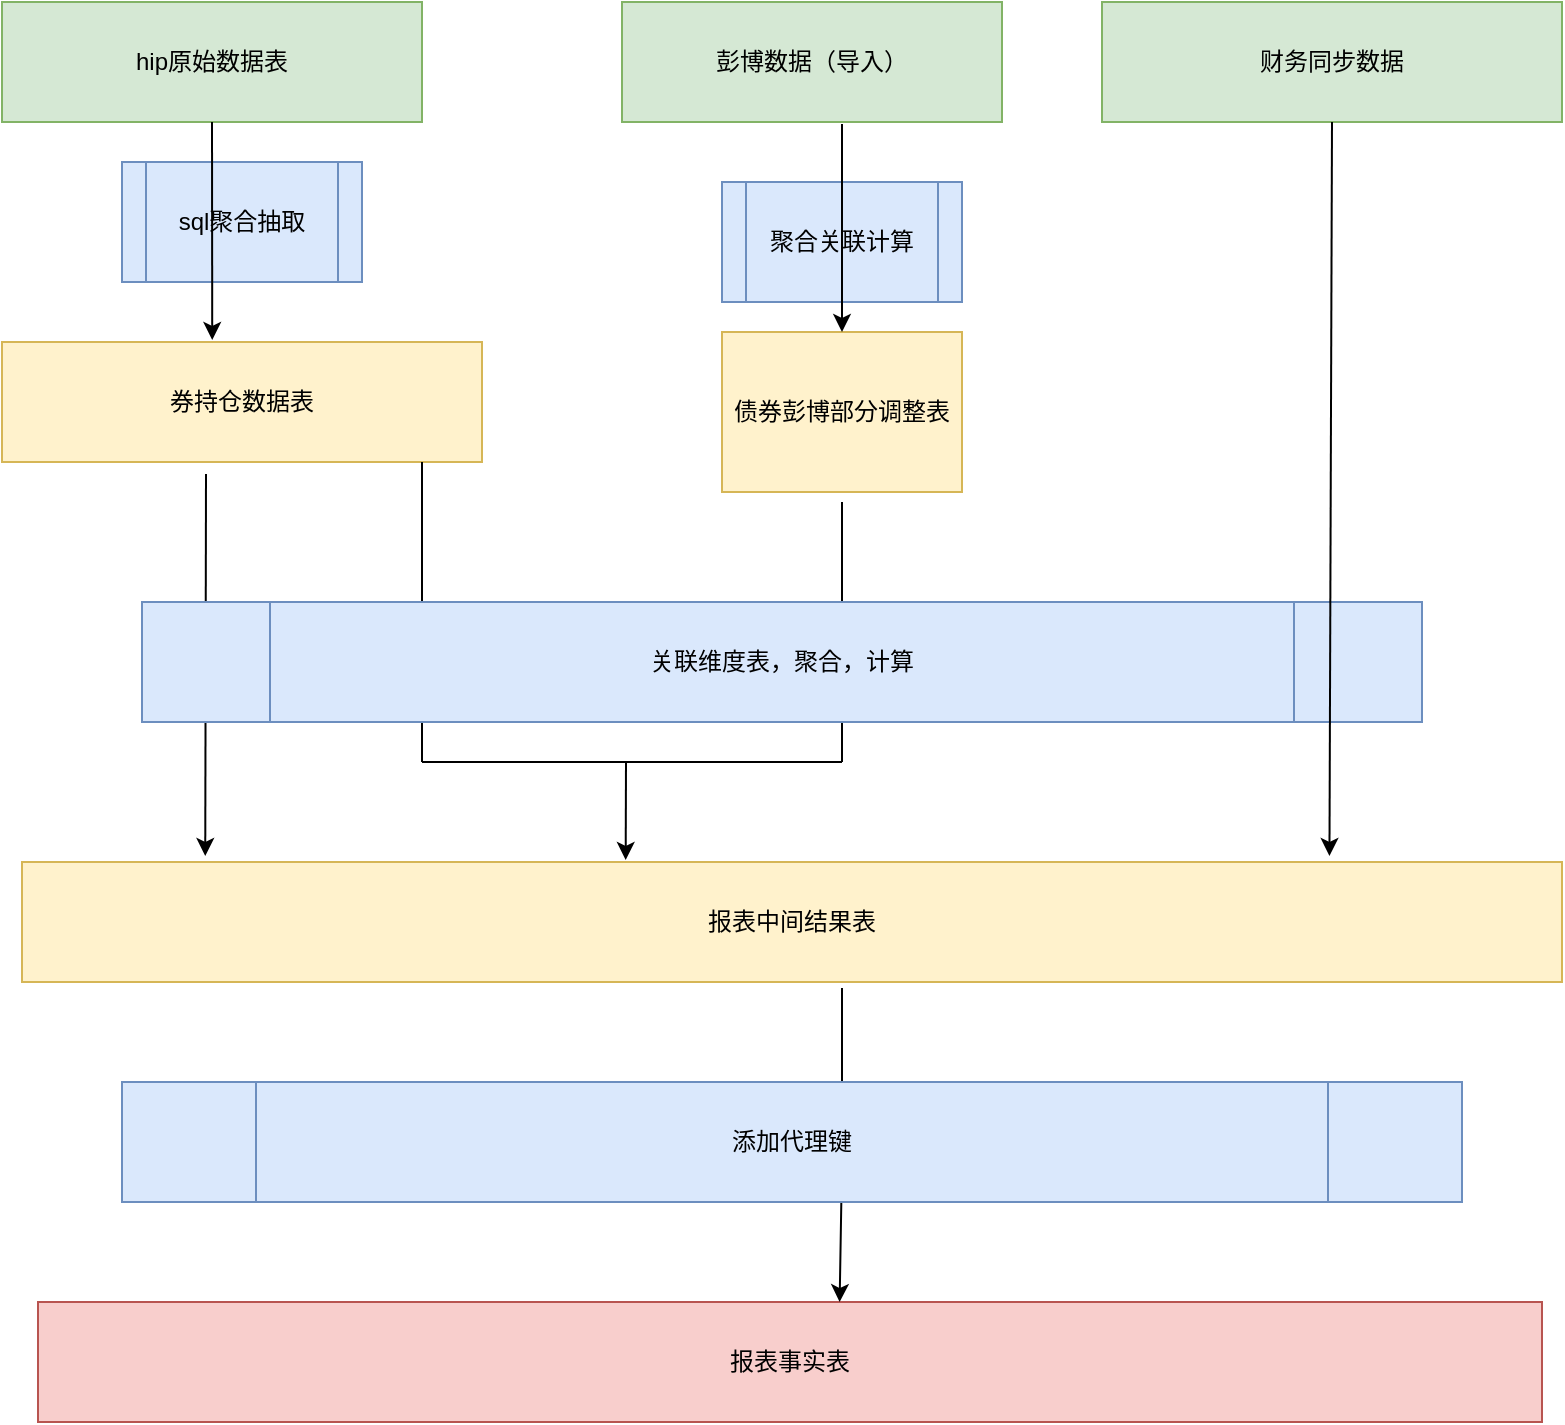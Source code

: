 <mxfile version="10.6.5" type="github"><diagram id="NxM4fKybEM_ureqBituC" name="Page-1"><mxGraphModel dx="1394" dy="765" grid="1" gridSize="10" guides="1" tooltips="1" connect="1" arrows="1" fold="1" page="1" pageScale="1" pageWidth="827" pageHeight="1169" math="0" shadow="0"><root><mxCell id="0"/><mxCell id="1" parent="0"/><mxCell id="b4CV0qOQTXeeXn8DTXNY-1" value="hip原始数据表" style="rounded=0;whiteSpace=wrap;html=1;fillColor=#d5e8d4;strokeColor=#82b366;" parent="1" vertex="1"><mxGeometry x="20" y="20" width="210" height="60" as="geometry"/></mxCell><mxCell id="b4CV0qOQTXeeXn8DTXNY-3" value="财务同步数据" style="rounded=0;whiteSpace=wrap;html=1;fillColor=#d5e8d4;strokeColor=#82b366;" parent="1" vertex="1"><mxGeometry x="570" y="20" width="230" height="60" as="geometry"/></mxCell><mxCell id="b4CV0qOQTXeeXn8DTXNY-4" value="券持仓数据表" style="rounded=0;whiteSpace=wrap;html=1;fillColor=#fff2cc;strokeColor=#d6b656;" parent="1" vertex="1"><mxGeometry x="20" y="190" width="240" height="60" as="geometry"/></mxCell><mxCell id="b4CV0qOQTXeeXn8DTXNY-6" value="报表中间结果表" style="rounded=0;whiteSpace=wrap;html=1;fillColor=#fff2cc;strokeColor=#d6b656;" parent="1" vertex="1"><mxGeometry x="30" y="450" width="770" height="60" as="geometry"/></mxCell><mxCell id="b4CV0qOQTXeeXn8DTXNY-7" value="报表事实表" style="rounded=0;whiteSpace=wrap;html=1;fillColor=#f8cecc;strokeColor=#b85450;" parent="1" vertex="1"><mxGeometry x="38" y="670" width="752" height="60" as="geometry"/></mxCell><mxCell id="b4CV0qOQTXeeXn8DTXNY-9" value="sql聚合抽取" style="shape=process;whiteSpace=wrap;html=1;backgroundOutline=1;fillColor=#dae8fc;strokeColor=#6c8ebf;" parent="1" vertex="1"><mxGeometry x="80" y="100" width="120" height="60" as="geometry"/></mxCell><mxCell id="b4CV0qOQTXeeXn8DTXNY-12" value="彭博数据（导入）" style="rounded=0;whiteSpace=wrap;html=1;fillColor=#d5e8d4;strokeColor=#82b366;" parent="1" vertex="1"><mxGeometry x="330" y="20" width="190" height="60" as="geometry"/></mxCell><mxCell id="b4CV0qOQTXeeXn8DTXNY-13" value="债券彭博部分调整表" style="rounded=0;whiteSpace=wrap;html=1;fillColor=#fff2cc;strokeColor=#d6b656;" parent="1" vertex="1"><mxGeometry x="380" y="185" width="120" height="80" as="geometry"/></mxCell><mxCell id="b4CV0qOQTXeeXn8DTXNY-21" value="聚合关联计算" style="shape=process;whiteSpace=wrap;html=1;backgroundOutline=1;fillColor=#dae8fc;strokeColor=#6c8ebf;" parent="1" vertex="1"><mxGeometry x="380" y="110" width="120" height="60" as="geometry"/></mxCell><mxCell id="b4CV0qOQTXeeXn8DTXNY-32" value="" style="endArrow=none;html=1;entryX=0.875;entryY=1;entryDx=0;entryDy=0;entryPerimeter=0;" parent="1" target="b4CV0qOQTXeeXn8DTXNY-4" edge="1"><mxGeometry width="50" height="50" relative="1" as="geometry"><mxPoint x="230" y="400" as="sourcePoint"/><mxPoint x="70" y="720" as="targetPoint"/></mxGeometry></mxCell><mxCell id="b4CV0qOQTXeeXn8DTXNY-33" value="" style="endArrow=none;html=1;" parent="1" edge="1"><mxGeometry width="50" height="50" relative="1" as="geometry"><mxPoint x="440" y="400" as="sourcePoint"/><mxPoint x="440" y="270" as="targetPoint"/></mxGeometry></mxCell><mxCell id="b4CV0qOQTXeeXn8DTXNY-34" value="" style="endArrow=none;html=1;" parent="1" edge="1"><mxGeometry width="50" height="50" relative="1" as="geometry"><mxPoint x="440" y="400" as="sourcePoint"/><mxPoint x="230" y="400" as="targetPoint"/></mxGeometry></mxCell><mxCell id="b4CV0qOQTXeeXn8DTXNY-35" value="" style="endArrow=classic;html=1;entryX=0.392;entryY=-0.017;entryDx=0;entryDy=0;entryPerimeter=0;" parent="1" target="b4CV0qOQTXeeXn8DTXNY-6" edge="1"><mxGeometry width="50" height="50" relative="1" as="geometry"><mxPoint x="332" y="400" as="sourcePoint"/><mxPoint x="70" y="720" as="targetPoint"/></mxGeometry></mxCell><mxCell id="b4CV0qOQTXeeXn8DTXNY-36" value="" style="endArrow=classic;html=1;exitX=0.5;exitY=1;exitDx=0;exitDy=0;entryX=0.438;entryY=-0.017;entryDx=0;entryDy=0;entryPerimeter=0;" parent="1" source="b4CV0qOQTXeeXn8DTXNY-1" target="b4CV0qOQTXeeXn8DTXNY-4" edge="1"><mxGeometry width="50" height="50" relative="1" as="geometry"><mxPoint x="20" y="770" as="sourcePoint"/><mxPoint x="120" y="200" as="targetPoint"/></mxGeometry></mxCell><mxCell id="b4CV0qOQTXeeXn8DTXNY-37" value="" style="endArrow=classic;html=1;entryX=0.119;entryY=-0.05;entryDx=0;entryDy=0;entryPerimeter=0;" parent="1" target="b4CV0qOQTXeeXn8DTXNY-6" edge="1"><mxGeometry width="50" height="50" relative="1" as="geometry"><mxPoint x="122" y="256" as="sourcePoint"/><mxPoint x="70" y="720" as="targetPoint"/></mxGeometry></mxCell><mxCell id="b4CV0qOQTXeeXn8DTXNY-38" value="关联维度表，聚合，计算" style="shape=process;whiteSpace=wrap;html=1;backgroundOutline=1;fillColor=#dae8fc;strokeColor=#6c8ebf;" parent="1" vertex="1"><mxGeometry x="90" y="320" width="640" height="60" as="geometry"/></mxCell><mxCell id="b4CV0qOQTXeeXn8DTXNY-39" value="" style="endArrow=classic;html=1;exitX=0.5;exitY=1;exitDx=0;exitDy=0;entryX=0.849;entryY=-0.05;entryDx=0;entryDy=0;entryPerimeter=0;" parent="1" source="b4CV0qOQTXeeXn8DTXNY-3" target="b4CV0qOQTXeeXn8DTXNY-6" edge="1"><mxGeometry width="50" height="50" relative="1" as="geometry"><mxPoint x="500" y="410" as="sourcePoint"/><mxPoint x="640" y="420" as="targetPoint"/></mxGeometry></mxCell><mxCell id="b4CV0qOQTXeeXn8DTXNY-40" value="" style="endArrow=classic;html=1;entryX=0.533;entryY=0;entryDx=0;entryDy=0;entryPerimeter=0;" parent="1" target="b4CV0qOQTXeeXn8DTXNY-7" edge="1"><mxGeometry width="50" height="50" relative="1" as="geometry"><mxPoint x="440" y="513" as="sourcePoint"/><mxPoint x="70" y="750" as="targetPoint"/><Array as="points"><mxPoint x="440" y="600"/></Array></mxGeometry></mxCell><mxCell id="b4CV0qOQTXeeXn8DTXNY-41" value="添加代理键" style="shape=process;whiteSpace=wrap;html=1;backgroundOutline=1;fillColor=#dae8fc;strokeColor=#6c8ebf;" parent="1" vertex="1"><mxGeometry x="80" y="560" width="670" height="60" as="geometry"/></mxCell><mxCell id="tidZUV9ZHafg9RFS5p3N-1" value="" style="endArrow=classic;html=1;entryX=0.5;entryY=0;entryDx=0;entryDy=0;" edge="1" parent="1" target="b4CV0qOQTXeeXn8DTXNY-13"><mxGeometry width="50" height="50" relative="1" as="geometry"><mxPoint x="440" y="81" as="sourcePoint"/><mxPoint x="70" y="750" as="targetPoint"/></mxGeometry></mxCell></root></mxGraphModel></diagram></mxfile>
